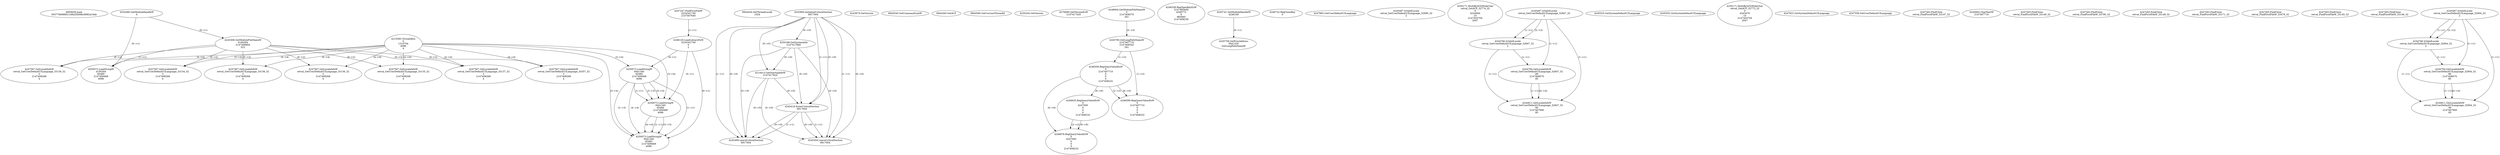 // Global SCDG with merge call
digraph {
	0 [label="6850628.main
003778d9885c149a25b06bc8982a19ab"]
	1 [label="4254480.GetModuleHandleW
0"]
	2 [label="6844434.SetThreadLocale
1024"]
	3 [label="4243965.InitializeCriticalSection
6917004"]
	4 [label="4243979.GetVersion
"]
	5 [label="4250188.GetSystemInfo
2147417660"]
	3 -> 5 [label="(0-->0)"]
	6 [label="6844540.GetCommandLineW
"]
	7 [label="4214413.GetStartupInfoW
2147417624"]
	3 -> 7 [label="(0-->0)"]
	5 -> 7 [label="(0-->0)"]
	8 [label="6844560.GetACP
"]
	9 [label="6844580.GetCurrentThreadId
"]
	10 [label="4250204.GetVersion
"]
	11 [label="4276690.GetVersionExW
2147417420"]
	12 [label="4243306.GetModuleFileNameW
4194304
2147408904
522"]
	1 -> 12 [label="(0-->1)"]
	13 [label="4248064.GetModuleFileNameW
0
2147408370
261"]
	14 [label="4215383.VirtualAlloc
0
1310704
4096
4"]
	15 [label="4246338.RegOpenKeyExW
2147483649
4246772
0
983065
2147408236"]
	16 [label="4245741.GetModuleHandleW
4246160"]
	17 [label="4245758.GetProcAddress
9441320
GetLongPathNameW"]
	16 -> 17 [label="(0-->1)"]
	18 [label="4245785.GetLongPathNameW
2147407710
2147406542
261"]
	13 -> 18 [label="(3-->3)"]
	19 [label="4246556.RegQueryValueExW
0
2147407710
0
0
0
2147408232"]
	18 -> 19 [label="(1-->2)"]
	20 [label="4246635.RegQueryValueExW
0
4247000
0
0
0
2147408232"]
	19 -> 20 [label="(6-->6)"]
	21 [label="4246722.RegCloseKey
0"]
	22 [label="4247883.GetUserDefaultUILanguage
"]
	23 [label="4245418.EnterCriticalSection
6917004"]
	3 -> 23 [label="(1-->1)"]
	3 -> 23 [label="(0-->0)"]
	5 -> 23 [label="(0-->0)"]
	7 -> 23 [label="(0-->0)"]
	24 [label="4245469.LeaveCriticalSection
6917004"]
	3 -> 24 [label="(1-->1)"]
	23 -> 24 [label="(1-->1)"]
	3 -> 24 [label="(0-->0)"]
	5 -> 24 [label="(0-->0)"]
	7 -> 24 [label="(0-->0)"]
	23 -> 24 [label="(0-->0)"]
	25 [label="4245487.IsValidLocale
retval_GetUserDefaultUILanguage_32990_32
2"]
	26 [label="4250171.MultiByteToWideChar
retval_GetACP_32774_32
0
4243604
10
2147403704
2047"]
	27 [label="4246599.RegQueryValueExW
0
2147407710
0
0
0
2147408232"]
	18 -> 27 [label="(1-->2)"]
	19 -> 27 [label="(2-->2)"]
	19 -> 27 [label="(6-->6)"]
	28 [label="4245487.IsValidLocale
retval_GetUserDefaultUILanguage_32847_32
2"]
	29 [label="4244766.IsValidLocale
retval_GetUserDefaultUILanguage_32847_32
2"]
	28 -> 29 [label="(1-->1)"]
	28 -> 29 [label="(2-->2)"]
	30 [label="4244794.GetLocaleInfoW
retval_GetUserDefaultUILanguage_32847_32
89
2147408070
85"]
	28 -> 30 [label="(1-->1)"]
	29 -> 30 [label="(1-->1)"]
	31 [label="4244811.GetLocaleInfoW
retval_GetUserDefaultUILanguage_32847_32
90
2147407900
85"]
	28 -> 31 [label="(1-->1)"]
	29 -> 31 [label="(1-->1)"]
	30 -> 31 [label="(1-->1)"]
	30 -> 31 [label="(4-->4)"]
	32 [label="4245525.GetSystemDefaultUILanguage
"]
	33 [label="4245552.GetSystemDefaultUILanguage
"]
	34 [label="4250171.MultiByteToWideChar
retval_GetACP_32773_32
0
4243476
10
2147403704
2047"]
	35 [label="4246676.RegQueryValueExW
0
4247000
0
0
0
2147408232"]
	20 -> 35 [label="(2-->2)"]
	19 -> 35 [label="(6-->6)"]
	20 -> 35 [label="(6-->6)"]
	36 [label="4245454.LeaveCriticalSection
6917004"]
	3 -> 36 [label="(1-->1)"]
	23 -> 36 [label="(1-->1)"]
	3 -> 36 [label="(0-->0)"]
	5 -> 36 [label="(0-->0)"]
	7 -> 36 [label="(0-->0)"]
	23 -> 36 [label="(0-->0)"]
	37 [label="4247923.GetSystemDefaultUILanguage
"]
	38 [label="4247558.GetUserDefaultUILanguage
"]
	39 [label="4247567.GetLocaleInfoW
retval_GetUserDefaultUILanguage_33137_32
3
2147408268
4"]
	12 -> 39 [label="(0-->2)"]
	14 -> 39 [label="(4-->4)"]
	40 [label="4247247.FindFirstFileW
3224341740
2147407640"]
	41 [label="4247263.FindClose
retval_FindFirstFileW_33147_32"]
	42 [label="4248145.LoadLibraryExW
3224341740
0
2"]
	40 -> 42 [label="(1-->1)"]
	43 [label="4250073.LoadStringW
9441340
65485
2147409468
4096"]
	42 -> 43 [label="(0-->1)"]
	14 -> 43 [label="(3-->4)"]
	44 [label="4250073.LoadStringW
9441340
65484
2147409468
4096"]
	42 -> 44 [label="(0-->1)"]
	43 -> 44 [label="(1-->1)"]
	43 -> 44 [label="(3-->3)"]
	14 -> 44 [label="(3-->4)"]
	43 -> 44 [label="(4-->4)"]
	45 [label="4245683.CharNextW
2147407716"]
	46 [label="4247567.GetLocaleInfoW
retval_GetUserDefaultUILanguage_33139_32
3
2147408268
4"]
	12 -> 46 [label="(0-->2)"]
	14 -> 46 [label="(4-->4)"]
	47 [label="4247263.FindClose
retval_FindFirstFileW_33149_32"]
	48 [label="4247567.GetLocaleInfoW
retval_GetUserDefaultUILanguage_33154_32
3
2147408268
4"]
	12 -> 48 [label="(0-->2)"]
	14 -> 48 [label="(4-->4)"]
	49 [label="4247263.FindClose
retval_FindFirstFileW_33790_32"]
	50 [label="4247567.GetLocaleInfoW
retval_GetUserDefaultUILanguage_33138_32
3
2147408268
4"]
	12 -> 50 [label="(0-->2)"]
	14 -> 50 [label="(4-->4)"]
	51 [label="4247263.FindClose
retval_FindFirstFileW_33148_32"]
	52 [label="4247567.GetLocaleInfoW
retval_GetUserDefaultUILanguage_33135_32
3
2147408268
4"]
	12 -> 52 [label="(0-->2)"]
	14 -> 52 [label="(4-->4)"]
	53 [label="4247263.FindClose
retval_FindFirstFileW_33171_32"]
	54 [label="4250073.LoadStringW
4194304
65485
2147409468
4096"]
	1 -> 54 [label="(0-->1)"]
	12 -> 54 [label="(1-->1)"]
	14 -> 54 [label="(3-->4)"]
	55 [label="4247567.GetLocaleInfoW
retval_GetUserDefaultUILanguage_33357_32
3
2147408268
4"]
	12 -> 55 [label="(0-->2)"]
	14 -> 55 [label="(4-->4)"]
	56 [label="4247263.FindClose
retval_FindFirstFileW_33479_32"]
	57 [label="4247567.GetLocaleInfoW
retval_GetUserDefaultUILanguage_33136_32
3
2147408268
4"]
	12 -> 57 [label="(0-->2)"]
	14 -> 57 [label="(4-->4)"]
	58 [label="4247263.FindClose
retval_FindFirstFileW_33145_32"]
	59 [label="4247263.FindClose
retval_FindFirstFileW_33146_32"]
	60 [label="4245487.IsValidLocale
retval_GetUserDefaultUILanguage_32904_32
2"]
	61 [label="4244766.IsValidLocale
retval_GetUserDefaultUILanguage_32904_32
2"]
	60 -> 61 [label="(1-->1)"]
	60 -> 61 [label="(2-->2)"]
	62 [label="4244794.GetLocaleInfoW
retval_GetUserDefaultUILanguage_32904_32
89
2147408070
85"]
	60 -> 62 [label="(1-->1)"]
	61 -> 62 [label="(1-->1)"]
	63 [label="4244811.GetLocaleInfoW
retval_GetUserDefaultUILanguage_32904_32
90
2147407900
85"]
	60 -> 63 [label="(1-->1)"]
	61 -> 63 [label="(1-->1)"]
	62 -> 63 [label="(1-->1)"]
	62 -> 63 [label="(4-->4)"]
	64 [label="4250073.LoadStringW
9441340
65483
2147409468
4096"]
	42 -> 64 [label="(0-->1)"]
	43 -> 64 [label="(1-->1)"]
	44 -> 64 [label="(1-->1)"]
	43 -> 64 [label="(3-->3)"]
	44 -> 64 [label="(3-->3)"]
	14 -> 64 [label="(3-->4)"]
	43 -> 64 [label="(4-->4)"]
	44 -> 64 [label="(4-->4)"]
}
